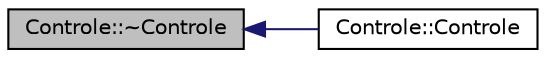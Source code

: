digraph "Controle::~Controle"
{
  edge [fontname="Helvetica",fontsize="10",labelfontname="Helvetica",labelfontsize="10"];
  node [fontname="Helvetica",fontsize="10",shape=record];
  rankdir="LR";
  Node7 [label="Controle::~Controle",height=0.2,width=0.4,color="black", fillcolor="grey75", style="filled", fontcolor="black"];
  Node7 -> Node8 [dir="back",color="midnightblue",fontsize="10",style="solid",fontname="Helvetica"];
  Node8 [label="Controle::Controle",height=0.2,width=0.4,color="black", fillcolor="white", style="filled",URL="$class_controle.html#aa5ee1f77a864d9ef4b65821dff3ac4a6"];
}

